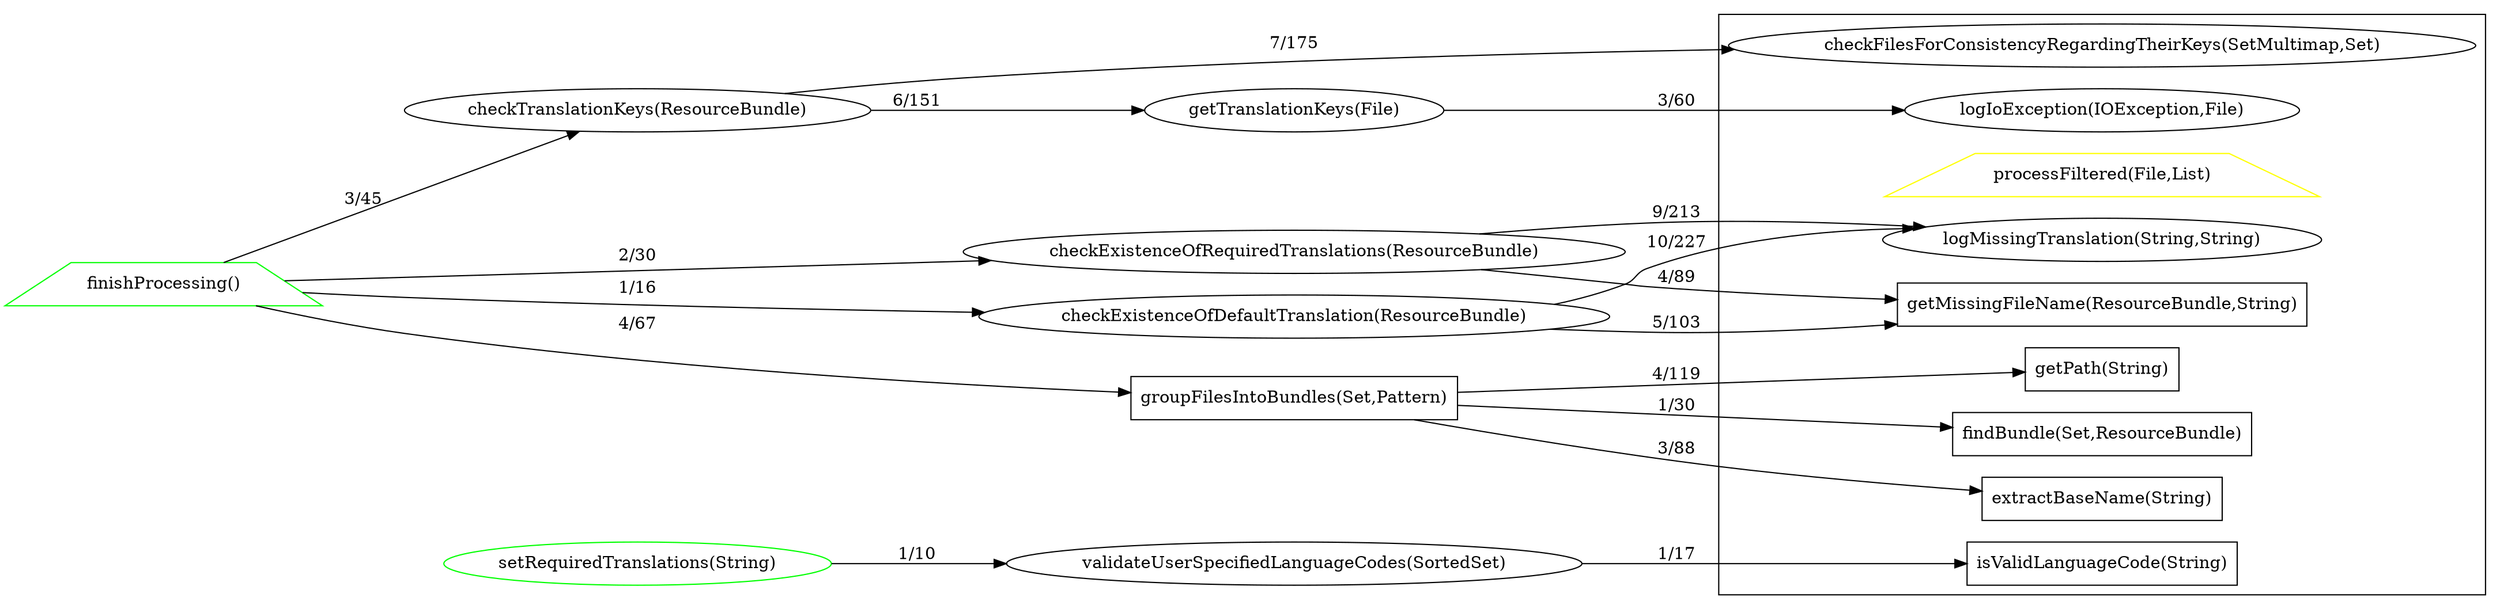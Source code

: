 digraph dependencies {
rankdir = "LR";
subgraph clustersimple {
"logMissingTranslation(String,String)" [ color="#000000ff" ];
"logIoException(IOException,File)" [ color="#000000ff" ];
"processFiltered(File,List)" [ color="#ffff00ff" shape="trapezium" ];
"getPath(String)" [ color="#000000ff" shape="polygon" ];
"findBundle(Set,ResourceBundle)" [ color="#000000ff" shape="polygon" ];
"extractBaseName(String)" [ color="#000000ff" shape="polygon" ];
"isValidLanguageCode(String)" [ color="#000000ff" shape="polygon" ];
"checkFilesForConsistencyRegardingTheirKeys(SetMultimap,Set)" [ color="#000000ff" ];
"getMissingFileName(ResourceBundle,String)" [ color="#000000ff" shape="polygon" ];
}
"checkExistenceOfRequiredTranslations(ResourceBundle)" [ color="#000000ff" ];
"finishProcessing()" [ color="#00ff00ff" shape="trapezium" ];
"setRequiredTranslations(String)" [ color="#00ff00ff" ];
"checkTranslationKeys(ResourceBundle)" [ color="#000000ff" ];
"groupFilesIntoBundles(Set,Pattern)" [ color="#000000ff" shape="polygon" ];
"checkExistenceOfDefaultTranslation(ResourceBundle)" [ color="#000000ff" ];
"validateUserSpecifiedLanguageCodes(SortedSet)" [ color="#000000ff" ];
"getTranslationKeys(File)" [ color="#000000ff" ];
"checkExistenceOfRequiredTranslations(ResourceBundle)" -> "getMissingFileName(ResourceBundle,String)" [ label="4/89" ];
"checkExistenceOfRequiredTranslations(ResourceBundle)" -> "logMissingTranslation(String,String)" [ label="9/213" ];
"finishProcessing()" -> "groupFilesIntoBundles(Set,Pattern)" [ label="4/67" ];
"finishProcessing()" -> "checkExistenceOfDefaultTranslation(ResourceBundle)" [ label="1/16" ];
"finishProcessing()" -> "checkExistenceOfRequiredTranslations(ResourceBundle)" [ label="2/30" ];
"finishProcessing()" -> "checkTranslationKeys(ResourceBundle)" [ label="3/45" ];
"setRequiredTranslations(String)" -> "validateUserSpecifiedLanguageCodes(SortedSet)" [ label="1/10" ];
"checkTranslationKeys(ResourceBundle)" -> "getTranslationKeys(File)" [ label="6/151" ];
"checkTranslationKeys(ResourceBundle)" -> "checkFilesForConsistencyRegardingTheirKeys(SetMultimap,Set)" [ label="7/175" ];
"groupFilesIntoBundles(Set,Pattern)" -> "extractBaseName(String)" [ label="3/88" ];
"groupFilesIntoBundles(Set,Pattern)" -> "getPath(String)" [ label="4/119" ];
"groupFilesIntoBundles(Set,Pattern)" -> "findBundle(Set,ResourceBundle)" [ label="1/30" ];
"checkExistenceOfDefaultTranslation(ResourceBundle)" -> "getMissingFileName(ResourceBundle,String)" [ label="5/103" ];
"checkExistenceOfDefaultTranslation(ResourceBundle)" -> "logMissingTranslation(String,String)" [ label="10/227" ];
"validateUserSpecifiedLanguageCodes(SortedSet)" -> "isValidLanguageCode(String)" [ label="1/17" ];
"getTranslationKeys(File)" -> "logIoException(IOException,File)" [ label="3/60" ];
/*
Legend
Node border color:
    a) GREEN - public
    b) YELLOW - protected
    c) BLACK - private
    d) BLUE - default
Node shape:
    if static - rectangle
    otherwise if override - trapezium
    otherwise if overloaded - triangle
    otherwise ellipse

*/
}
